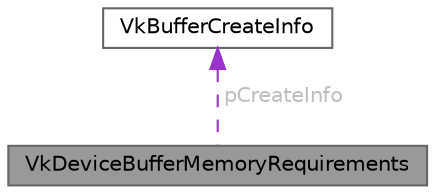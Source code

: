 digraph "VkDeviceBufferMemoryRequirements"
{
 // LATEX_PDF_SIZE
  bgcolor="transparent";
  edge [fontname=Helvetica,fontsize=10,labelfontname=Helvetica,labelfontsize=10];
  node [fontname=Helvetica,fontsize=10,shape=box,height=0.2,width=0.4];
  Node1 [id="Node000001",label="VkDeviceBufferMemoryRequirements",height=0.2,width=0.4,color="gray40", fillcolor="grey60", style="filled", fontcolor="black",tooltip=" "];
  Node2 -> Node1 [id="edge2_Node000001_Node000002",dir="back",color="darkorchid3",style="dashed",tooltip=" ",label=" pCreateInfo",fontcolor="grey" ];
  Node2 [id="Node000002",label="VkBufferCreateInfo",height=0.2,width=0.4,color="gray40", fillcolor="white", style="filled",URL="$struct_vk_buffer_create_info.html",tooltip=" "];
}
